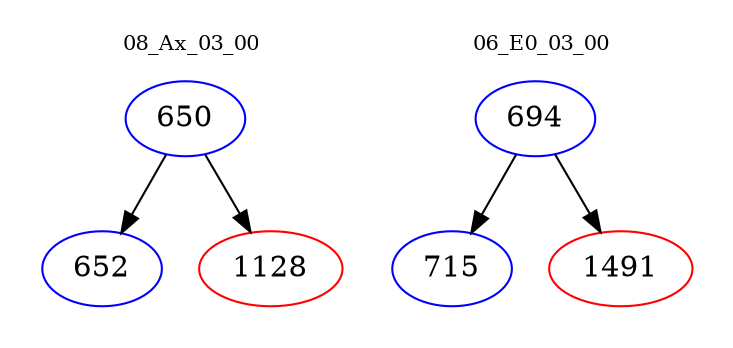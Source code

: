 digraph{
subgraph cluster_0 {
color = white
label = "08_Ax_03_00";
fontsize=10;
T0_650 [label="650", color="blue"]
T0_650 -> T0_652 [color="black"]
T0_652 [label="652", color="blue"]
T0_650 -> T0_1128 [color="black"]
T0_1128 [label="1128", color="red"]
}
subgraph cluster_1 {
color = white
label = "06_E0_03_00";
fontsize=10;
T1_694 [label="694", color="blue"]
T1_694 -> T1_715 [color="black"]
T1_715 [label="715", color="blue"]
T1_694 -> T1_1491 [color="black"]
T1_1491 [label="1491", color="red"]
}
}
